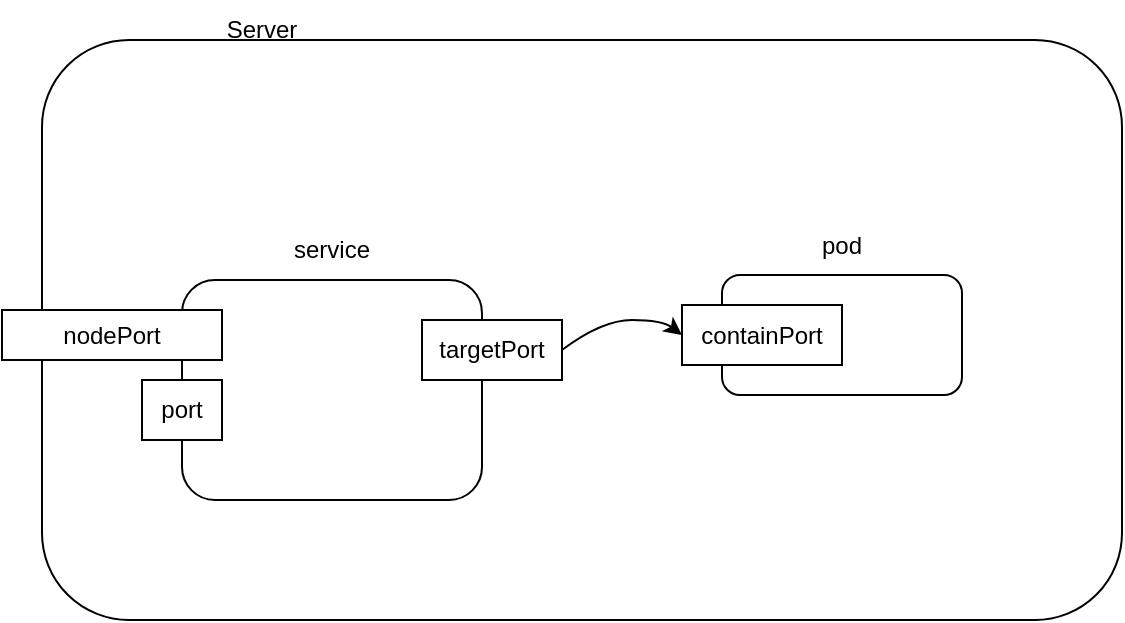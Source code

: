 <mxfile version="21.2.8" type="device">
  <diagram name="第 1 页" id="eu11DW5B96d0HvBRwr4Z">
    <mxGraphModel dx="1101" dy="772" grid="1" gridSize="10" guides="1" tooltips="1" connect="1" arrows="1" fold="1" page="1" pageScale="1" pageWidth="827" pageHeight="1169" math="0" shadow="0">
      <root>
        <mxCell id="0" />
        <mxCell id="1" parent="0" />
        <mxCell id="vjwDB6S0Iznp-xecbAWT-2" value="" style="rounded=1;whiteSpace=wrap;html=1;" vertex="1" parent="1">
          <mxGeometry x="50" y="450" width="540" height="290" as="geometry" />
        </mxCell>
        <mxCell id="vjwDB6S0Iznp-xecbAWT-3" value="Server" style="text;html=1;strokeColor=none;fillColor=none;align=center;verticalAlign=middle;whiteSpace=wrap;rounded=0;" vertex="1" parent="1">
          <mxGeometry x="130" y="430" width="60" height="30" as="geometry" />
        </mxCell>
        <mxCell id="vjwDB6S0Iznp-xecbAWT-5" value="" style="rounded=1;whiteSpace=wrap;html=1;" vertex="1" parent="1">
          <mxGeometry x="120" y="570" width="150" height="110" as="geometry" />
        </mxCell>
        <mxCell id="vjwDB6S0Iznp-xecbAWT-4" value="nodePort" style="rounded=0;whiteSpace=wrap;html=1;" vertex="1" parent="1">
          <mxGeometry x="30" y="585" width="110" height="25" as="geometry" />
        </mxCell>
        <mxCell id="vjwDB6S0Iznp-xecbAWT-6" value="port" style="rounded=0;whiteSpace=wrap;html=1;" vertex="1" parent="1">
          <mxGeometry x="100" y="620" width="40" height="30" as="geometry" />
        </mxCell>
        <mxCell id="vjwDB6S0Iznp-xecbAWT-7" value="service" style="text;html=1;strokeColor=none;fillColor=none;align=center;verticalAlign=middle;whiteSpace=wrap;rounded=0;" vertex="1" parent="1">
          <mxGeometry x="165" y="540" width="60" height="30" as="geometry" />
        </mxCell>
        <mxCell id="vjwDB6S0Iznp-xecbAWT-8" value="" style="rounded=1;whiteSpace=wrap;html=1;" vertex="1" parent="1">
          <mxGeometry x="390" y="567.5" width="120" height="60" as="geometry" />
        </mxCell>
        <mxCell id="vjwDB6S0Iznp-xecbAWT-9" value="pod" style="text;html=1;strokeColor=none;fillColor=none;align=center;verticalAlign=middle;whiteSpace=wrap;rounded=0;" vertex="1" parent="1">
          <mxGeometry x="420" y="537.5" width="60" height="30" as="geometry" />
        </mxCell>
        <mxCell id="vjwDB6S0Iznp-xecbAWT-10" value="containPort" style="rounded=0;whiteSpace=wrap;html=1;" vertex="1" parent="1">
          <mxGeometry x="370" y="582.5" width="80" height="30" as="geometry" />
        </mxCell>
        <mxCell id="vjwDB6S0Iznp-xecbAWT-11" value="targetPort" style="rounded=0;whiteSpace=wrap;html=1;" vertex="1" parent="1">
          <mxGeometry x="240" y="590" width="70" height="30" as="geometry" />
        </mxCell>
        <mxCell id="vjwDB6S0Iznp-xecbAWT-12" value="" style="curved=1;endArrow=classic;html=1;rounded=0;exitX=1;exitY=0.5;exitDx=0;exitDy=0;entryX=0;entryY=0.5;entryDx=0;entryDy=0;" edge="1" parent="1" source="vjwDB6S0Iznp-xecbAWT-11" target="vjwDB6S0Iznp-xecbAWT-10">
          <mxGeometry width="50" height="50" relative="1" as="geometry">
            <mxPoint x="390" y="600" as="sourcePoint" />
            <mxPoint x="390" y="600" as="targetPoint" />
            <Array as="points">
              <mxPoint x="330" y="590" />
              <mxPoint x="360" y="590" />
            </Array>
          </mxGeometry>
        </mxCell>
      </root>
    </mxGraphModel>
  </diagram>
</mxfile>
